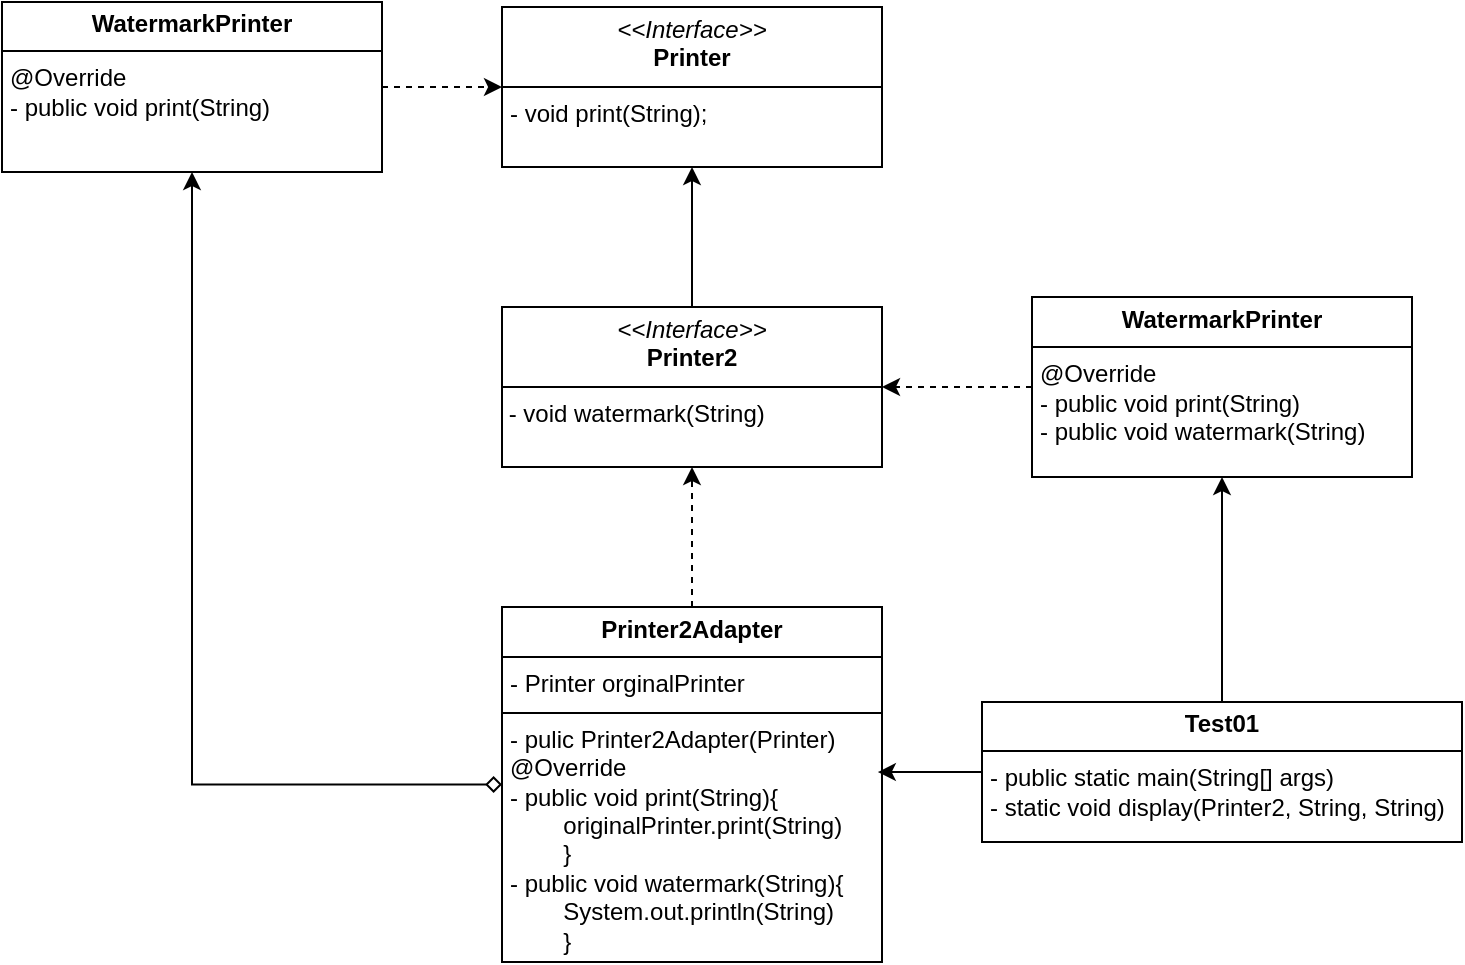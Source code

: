<mxfile version="24.6.4" type="device">
  <diagram id="C5RBs43oDa-KdzZeNtuy" name="Page-1">
    <mxGraphModel dx="1434" dy="907" grid="1" gridSize="10" guides="1" tooltips="1" connect="1" arrows="1" fold="1" page="1" pageScale="1" pageWidth="827" pageHeight="1169" math="0" shadow="0">
      <root>
        <mxCell id="WIyWlLk6GJQsqaUBKTNV-0" />
        <mxCell id="WIyWlLk6GJQsqaUBKTNV-1" parent="WIyWlLk6GJQsqaUBKTNV-0" />
        <mxCell id="BSekDRx3A8kEzhVo0U8L-0" value="&lt;p style=&quot;margin:0px;margin-top:4px;text-align:center;&quot;&gt;&lt;i&gt;&amp;lt;&amp;lt;Interface&amp;gt;&amp;gt;&lt;/i&gt;&lt;br&gt;&lt;b&gt;Printer&lt;/b&gt;&lt;/p&gt;&lt;hr size=&quot;1&quot; style=&quot;border-style:solid;&quot;&gt;&lt;p style=&quot;margin:0px;margin-left:4px;&quot;&gt;- void print(String);&lt;/p&gt;&lt;p style=&quot;margin:0px;margin-left:4px;&quot;&gt;&lt;br&gt;&lt;/p&gt;" style="verticalAlign=top;align=left;overflow=fill;html=1;whiteSpace=wrap;" vertex="1" parent="WIyWlLk6GJQsqaUBKTNV-1">
          <mxGeometry x="299" y="122.5" width="190" height="80" as="geometry" />
        </mxCell>
        <mxCell id="BSekDRx3A8kEzhVo0U8L-3" style="edgeStyle=orthogonalEdgeStyle;rounded=0;orthogonalLoop=1;jettySize=auto;html=1;entryX=0.5;entryY=1;entryDx=0;entryDy=0;" edge="1" parent="WIyWlLk6GJQsqaUBKTNV-1" source="BSekDRx3A8kEzhVo0U8L-2" target="BSekDRx3A8kEzhVo0U8L-0">
          <mxGeometry relative="1" as="geometry" />
        </mxCell>
        <mxCell id="BSekDRx3A8kEzhVo0U8L-2" value="&lt;p style=&quot;margin:0px;margin-top:4px;text-align:center;&quot;&gt;&lt;i&gt;&amp;lt;&amp;lt;Interface&amp;gt;&amp;gt;&lt;/i&gt;&lt;br&gt;&lt;b&gt;Printer2&lt;/b&gt;&lt;/p&gt;&lt;hr size=&quot;1&quot; style=&quot;border-style:solid;&quot;&gt;&amp;nbsp;-&amp;nbsp;&lt;span style=&quot;background-color: initial;&quot;&gt;void watermark(String)&lt;/span&gt;" style="verticalAlign=top;align=left;overflow=fill;html=1;whiteSpace=wrap;" vertex="1" parent="WIyWlLk6GJQsqaUBKTNV-1">
          <mxGeometry x="299" y="272.5" width="190" height="80" as="geometry" />
        </mxCell>
        <mxCell id="BSekDRx3A8kEzhVo0U8L-5" style="edgeStyle=orthogonalEdgeStyle;rounded=0;orthogonalLoop=1;jettySize=auto;html=1;exitX=0.5;exitY=0;exitDx=0;exitDy=0;entryX=0.5;entryY=1;entryDx=0;entryDy=0;dashed=1;" edge="1" parent="WIyWlLk6GJQsqaUBKTNV-1" source="BSekDRx3A8kEzhVo0U8L-4" target="BSekDRx3A8kEzhVo0U8L-2">
          <mxGeometry relative="1" as="geometry" />
        </mxCell>
        <mxCell id="BSekDRx3A8kEzhVo0U8L-14" style="edgeStyle=orthogonalEdgeStyle;rounded=0;orthogonalLoop=1;jettySize=auto;html=1;entryX=0.5;entryY=1;entryDx=0;entryDy=0;startArrow=diamond;startFill=0;" edge="1" parent="WIyWlLk6GJQsqaUBKTNV-1" source="BSekDRx3A8kEzhVo0U8L-4" target="BSekDRx3A8kEzhVo0U8L-13">
          <mxGeometry relative="1" as="geometry" />
        </mxCell>
        <mxCell id="BSekDRx3A8kEzhVo0U8L-4" value="&lt;p style=&quot;margin:0px;margin-top:4px;text-align:center;&quot;&gt;&lt;b&gt;Printer2Adapter&lt;/b&gt;&lt;/p&gt;&lt;hr size=&quot;1&quot; style=&quot;border-style:solid;&quot;&gt;&lt;p style=&quot;margin:0px;margin-left:4px;&quot;&gt;- Printer orginalPrinter&lt;/p&gt;&lt;hr size=&quot;1&quot; style=&quot;border-style:solid;&quot;&gt;&lt;p style=&quot;margin:0px;margin-left:4px;&quot;&gt;- pulic Printer2Adapter(Printer)&lt;/p&gt;&lt;p style=&quot;margin:0px;margin-left:4px;&quot;&gt;@Override&lt;/p&gt;&lt;p style=&quot;margin:0px;margin-left:4px;&quot;&gt;- public void print(String){&lt;/p&gt;&lt;p style=&quot;margin:0px;margin-left:4px;&quot;&gt;&lt;span style=&quot;white-space: pre;&quot;&gt;&#x9;&lt;/span&gt;originalPrinter.print(String)&lt;br&gt;&lt;/p&gt;&lt;p style=&quot;margin:0px;margin-left:4px;&quot;&gt;&amp;nbsp; &lt;span style=&quot;white-space: pre;&quot;&gt;&#x9;&lt;/span&gt;}&lt;/p&gt;&lt;p style=&quot;margin:0px;margin-left:4px;&quot;&gt;- public void watermark(String){&lt;/p&gt;&lt;p style=&quot;margin:0px;margin-left:4px;&quot;&gt;&lt;span style=&quot;white-space: pre;&quot;&gt;&#x9;&lt;/span&gt;System.out.println(String)&lt;br&gt;&lt;/p&gt;&lt;p style=&quot;margin:0px;margin-left:4px;&quot;&gt;&lt;span style=&quot;white-space: pre;&quot;&gt;&#x9;&lt;/span&gt;}&lt;br&gt;&lt;/p&gt;" style="verticalAlign=top;align=left;overflow=fill;html=1;whiteSpace=wrap;" vertex="1" parent="WIyWlLk6GJQsqaUBKTNV-1">
          <mxGeometry x="299" y="422.5" width="190" height="177.5" as="geometry" />
        </mxCell>
        <mxCell id="BSekDRx3A8kEzhVo0U8L-11" style="edgeStyle=orthogonalEdgeStyle;rounded=0;orthogonalLoop=1;jettySize=auto;html=1;entryX=1;entryY=0.5;entryDx=0;entryDy=0;dashed=1;" edge="1" parent="WIyWlLk6GJQsqaUBKTNV-1" source="BSekDRx3A8kEzhVo0U8L-10" target="BSekDRx3A8kEzhVo0U8L-2">
          <mxGeometry relative="1" as="geometry" />
        </mxCell>
        <mxCell id="BSekDRx3A8kEzhVo0U8L-10" value="&lt;p style=&quot;margin:0px;margin-top:4px;text-align:center;&quot;&gt;&lt;b&gt;WatermarkPrinter&lt;/b&gt;&lt;/p&gt;&lt;hr size=&quot;1&quot; style=&quot;border-style:solid;&quot;&gt;&lt;p style=&quot;margin:0px;margin-left:4px;&quot;&gt;@Override&lt;/p&gt;&lt;p style=&quot;margin: 0px 0px 0px 4px;&quot;&gt;- public void print(String)&lt;/p&gt;&lt;p style=&quot;margin: 0px 0px 0px 4px;&quot;&gt;- public void watermark(String)&lt;/p&gt;" style="verticalAlign=top;align=left;overflow=fill;html=1;whiteSpace=wrap;" vertex="1" parent="WIyWlLk6GJQsqaUBKTNV-1">
          <mxGeometry x="564" y="267.5" width="190" height="90" as="geometry" />
        </mxCell>
        <mxCell id="BSekDRx3A8kEzhVo0U8L-12" style="edgeStyle=orthogonalEdgeStyle;rounded=0;orthogonalLoop=1;jettySize=auto;html=1;entryX=0;entryY=0.5;entryDx=0;entryDy=0;dashed=1;" edge="1" parent="WIyWlLk6GJQsqaUBKTNV-1" source="BSekDRx3A8kEzhVo0U8L-13" target="BSekDRx3A8kEzhVo0U8L-0">
          <mxGeometry relative="1" as="geometry">
            <mxPoint x="499" y="322.5" as="targetPoint" />
          </mxGeometry>
        </mxCell>
        <mxCell id="BSekDRx3A8kEzhVo0U8L-13" value="&lt;p style=&quot;margin:0px;margin-top:4px;text-align:center;&quot;&gt;&lt;b&gt;WatermarkPrinter&lt;/b&gt;&lt;/p&gt;&lt;hr size=&quot;1&quot; style=&quot;border-style:solid;&quot;&gt;&lt;p style=&quot;margin:0px;margin-left:4px;&quot;&gt;@Override&lt;/p&gt;&lt;p style=&quot;margin: 0px 0px 0px 4px;&quot;&gt;- public void print(String)&lt;/p&gt;" style="verticalAlign=top;align=left;overflow=fill;html=1;whiteSpace=wrap;" vertex="1" parent="WIyWlLk6GJQsqaUBKTNV-1">
          <mxGeometry x="49" y="120" width="190" height="85" as="geometry" />
        </mxCell>
        <mxCell id="BSekDRx3A8kEzhVo0U8L-22" style="edgeStyle=orthogonalEdgeStyle;rounded=0;orthogonalLoop=1;jettySize=auto;html=1;entryX=0.5;entryY=1;entryDx=0;entryDy=0;" edge="1" parent="WIyWlLk6GJQsqaUBKTNV-1" source="BSekDRx3A8kEzhVo0U8L-21" target="BSekDRx3A8kEzhVo0U8L-10">
          <mxGeometry relative="1" as="geometry" />
        </mxCell>
        <mxCell id="BSekDRx3A8kEzhVo0U8L-21" value="&lt;p style=&quot;margin:0px;margin-top:4px;text-align:center;&quot;&gt;&lt;b&gt;Test01&lt;/b&gt;&lt;/p&gt;&lt;hr size=&quot;1&quot; style=&quot;border-style:solid;&quot;&gt;&lt;p style=&quot;margin:0px;margin-left:4px;&quot;&gt;&lt;/p&gt;&lt;p style=&quot;margin:0px;margin-left:4px;&quot;&gt;- public static main(String[] args)&lt;/p&gt;&lt;p style=&quot;margin:0px;margin-left:4px;&quot;&gt;- static void display(Printer2, String, String)&lt;/p&gt;" style="verticalAlign=top;align=left;overflow=fill;html=1;whiteSpace=wrap;" vertex="1" parent="WIyWlLk6GJQsqaUBKTNV-1">
          <mxGeometry x="539" y="470" width="240" height="70" as="geometry" />
        </mxCell>
        <mxCell id="BSekDRx3A8kEzhVo0U8L-23" style="edgeStyle=orthogonalEdgeStyle;rounded=0;orthogonalLoop=1;jettySize=auto;html=1;entryX=0.989;entryY=0.465;entryDx=0;entryDy=0;entryPerimeter=0;" edge="1" parent="WIyWlLk6GJQsqaUBKTNV-1" source="BSekDRx3A8kEzhVo0U8L-21" target="BSekDRx3A8kEzhVo0U8L-4">
          <mxGeometry relative="1" as="geometry" />
        </mxCell>
      </root>
    </mxGraphModel>
  </diagram>
</mxfile>
